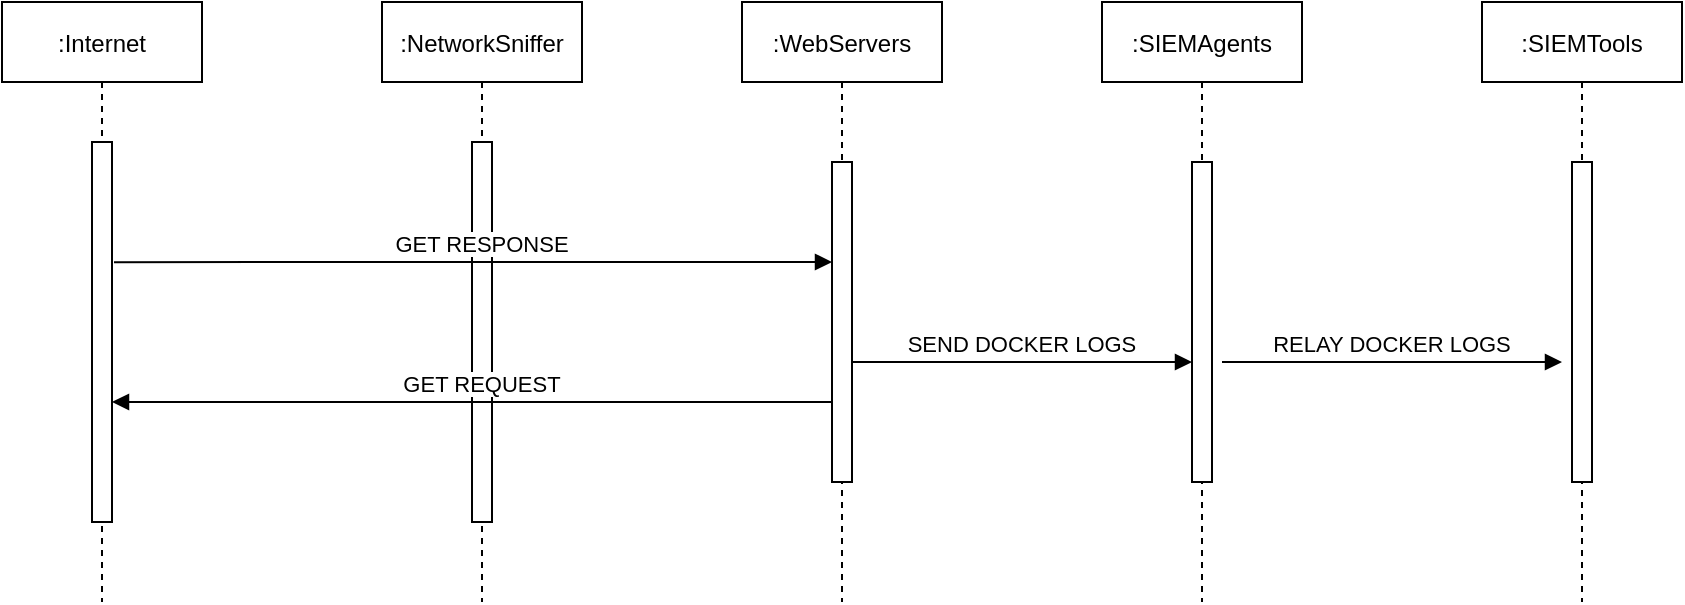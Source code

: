 <mxfile version="20.7.4" type="device"><diagram id="kgpKYQtTHZ0yAKxKKP6v" name="Page-1"><mxGraphModel dx="1970" dy="495" grid="1" gridSize="10" guides="1" tooltips="1" connect="1" arrows="1" fold="1" page="1" pageScale="1" pageWidth="850" pageHeight="1100" math="0" shadow="0"><root><mxCell id="0"/><mxCell id="1" parent="0"/><mxCell id="3nuBFxr9cyL0pnOWT2aG-1" value=":NetworkSniffer" style="shape=umlLifeline;perimeter=lifelinePerimeter;container=1;collapsible=0;recursiveResize=0;rounded=0;shadow=0;strokeWidth=1;" parent="1" vertex="1"><mxGeometry x="120" y="80" width="100" height="300" as="geometry"/></mxCell><mxCell id="3nuBFxr9cyL0pnOWT2aG-2" value="" style="points=[];perimeter=orthogonalPerimeter;rounded=0;shadow=0;strokeWidth=1;" parent="3nuBFxr9cyL0pnOWT2aG-1" vertex="1"><mxGeometry x="45" y="70" width="10" height="190" as="geometry"/></mxCell><mxCell id="3nuBFxr9cyL0pnOWT2aG-5" value=":WebServers" style="shape=umlLifeline;perimeter=lifelinePerimeter;container=1;collapsible=0;recursiveResize=0;rounded=0;shadow=0;strokeWidth=1;" parent="1" vertex="1"><mxGeometry x="300" y="80" width="100" height="300" as="geometry"/></mxCell><mxCell id="3nuBFxr9cyL0pnOWT2aG-6" value="" style="points=[];perimeter=orthogonalPerimeter;rounded=0;shadow=0;strokeWidth=1;" parent="3nuBFxr9cyL0pnOWT2aG-5" vertex="1"><mxGeometry x="45" y="80" width="10" height="160" as="geometry"/></mxCell><mxCell id="FoXyml44DF2JjESV7RZ6-1" value=":SIEMAgents" style="shape=umlLifeline;perimeter=lifelinePerimeter;container=1;collapsible=0;recursiveResize=0;rounded=0;shadow=0;strokeWidth=1;" vertex="1" parent="1"><mxGeometry x="480" y="80" width="100" height="300" as="geometry"/></mxCell><mxCell id="FoXyml44DF2JjESV7RZ6-2" value="" style="points=[];perimeter=orthogonalPerimeter;rounded=0;shadow=0;strokeWidth=1;" vertex="1" parent="FoXyml44DF2JjESV7RZ6-1"><mxGeometry x="45" y="80" width="10" height="160" as="geometry"/></mxCell><mxCell id="FoXyml44DF2JjESV7RZ6-9" value="RELAY DOCKER LOGS" style="verticalAlign=bottom;endArrow=block;entryX=0;entryY=0;shadow=0;strokeWidth=1;" edge="1" parent="FoXyml44DF2JjESV7RZ6-1"><mxGeometry relative="1" as="geometry"><mxPoint x="60" y="180.0" as="sourcePoint"/><mxPoint x="230" y="180.0" as="targetPoint"/></mxGeometry></mxCell><mxCell id="FoXyml44DF2JjESV7RZ6-7" value=":SIEMTools" style="shape=umlLifeline;perimeter=lifelinePerimeter;container=1;collapsible=0;recursiveResize=0;rounded=0;shadow=0;strokeWidth=1;" vertex="1" parent="1"><mxGeometry x="670" y="80" width="100" height="300" as="geometry"/></mxCell><mxCell id="FoXyml44DF2JjESV7RZ6-8" value="" style="points=[];perimeter=orthogonalPerimeter;rounded=0;shadow=0;strokeWidth=1;" vertex="1" parent="FoXyml44DF2JjESV7RZ6-7"><mxGeometry x="45" y="80" width="10" height="160" as="geometry"/></mxCell><mxCell id="FoXyml44DF2JjESV7RZ6-10" value=":Internet" style="shape=umlLifeline;perimeter=lifelinePerimeter;container=1;collapsible=0;recursiveResize=0;rounded=0;shadow=0;strokeWidth=1;" vertex="1" parent="1"><mxGeometry x="-70" y="80" width="100" height="300" as="geometry"/></mxCell><mxCell id="FoXyml44DF2JjESV7RZ6-11" value="" style="points=[];perimeter=orthogonalPerimeter;rounded=0;shadow=0;strokeWidth=1;" vertex="1" parent="FoXyml44DF2JjESV7RZ6-10"><mxGeometry x="45" y="70" width="10" height="190" as="geometry"/></mxCell><mxCell id="FoXyml44DF2JjESV7RZ6-12" value="GET REQUEST" style="verticalAlign=bottom;endArrow=block;entryX=1;entryY=0.258;shadow=0;strokeWidth=1;entryDx=0;entryDy=0;entryPerimeter=0;" edge="1" parent="1"><mxGeometry x="-0.028" relative="1" as="geometry"><mxPoint x="345" y="280" as="sourcePoint"/><mxPoint x="-15" y="280" as="targetPoint"/><mxPoint as="offset"/></mxGeometry></mxCell><mxCell id="FoXyml44DF2JjESV7RZ6-13" value="GET RESPONSE" style="verticalAlign=bottom;endArrow=block;entryX=0;entryY=0;shadow=0;strokeWidth=1;exitX=1.1;exitY=0.053;exitDx=0;exitDy=0;exitPerimeter=0;" edge="1" parent="1"><mxGeometry x="0.025" relative="1" as="geometry"><mxPoint x="-14" y="210.07" as="sourcePoint"/><mxPoint x="345" y="210.0" as="targetPoint"/><mxPoint as="offset"/></mxGeometry></mxCell><mxCell id="FoXyml44DF2JjESV7RZ6-3" value="SEND DOCKER LOGS" style="verticalAlign=bottom;endArrow=block;entryX=0;entryY=0;shadow=0;strokeWidth=1;" edge="1" parent="1"><mxGeometry relative="1" as="geometry"><mxPoint x="355" y="260.0" as="sourcePoint"/><mxPoint x="525" y="260.0" as="targetPoint"/><mxPoint as="offset"/></mxGeometry></mxCell></root></mxGraphModel></diagram></mxfile>
